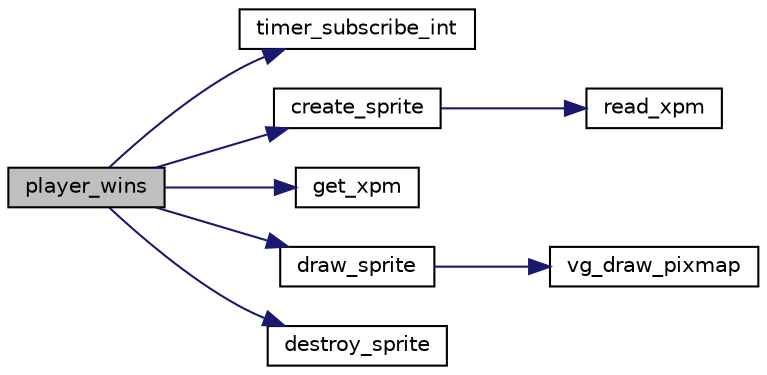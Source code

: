 digraph "player_wins"
{
  edge [fontname="Helvetica",fontsize="10",labelfontname="Helvetica",labelfontsize="10"];
  node [fontname="Helvetica",fontsize="10",shape=record];
  rankdir="LR";
  Node1 [label="player_wins",height=0.2,width=0.4,color="black", fillcolor="grey75", style="filled", fontcolor="black"];
  Node1 -> Node2 [color="midnightblue",fontsize="10",style="solid",fontname="Helvetica"];
  Node2 [label="timer_subscribe_int",height=0.2,width=0.4,color="black", fillcolor="white", style="filled",URL="$timer_8c.html#a915070da84f7a3baa2e0fe634cb4bcd8",tooltip="Subscribes and enables Timer 0 interrupts. "];
  Node1 -> Node3 [color="midnightblue",fontsize="10",style="solid",fontname="Helvetica"];
  Node3 [label="create_sprite",height=0.2,width=0.4,color="black", fillcolor="white", style="filled",URL="$sprite_8c.html#a585fbaeb1d5f34bb4e1393e7e99697dd",tooltip="Creates a sprite. "];
  Node3 -> Node4 [color="midnightblue",fontsize="10",style="solid",fontname="Helvetica"];
  Node4 [label="read_xpm",height=0.2,width=0.4,color="black", fillcolor="white", style="filled",URL="$xpm_8c.html#a05b2c5e4dbcaffa701703b50a2111783"];
  Node1 -> Node5 [color="midnightblue",fontsize="10",style="solid",fontname="Helvetica"];
  Node5 [label="get_xpm",height=0.2,width=0.4,color="black", fillcolor="white", style="filled",URL="$xpm_8c.html#a49aa32a94f19bdfe39a1c160ac741990",tooltip="Returns the desired xpm. "];
  Node1 -> Node6 [color="midnightblue",fontsize="10",style="solid",fontname="Helvetica"];
  Node6 [label="draw_sprite",height=0.2,width=0.4,color="black", fillcolor="white", style="filled",URL="$sprite_8c.html#a65b342bdee0447b4d253a3fcfc95d78b",tooltip="Draws a sprite. "];
  Node6 -> Node7 [color="midnightblue",fontsize="10",style="solid",fontname="Helvetica"];
  Node7 [label="vg_draw_pixmap",height=0.2,width=0.4,color="black", fillcolor="white", style="filled",URL="$video__gr_8c.html#a8d61f47c55916ab299a43f7fd799d04d",tooltip="Draws a pixmap on the given buffer. "];
  Node1 -> Node8 [color="midnightblue",fontsize="10",style="solid",fontname="Helvetica"];
  Node8 [label="destroy_sprite",height=0.2,width=0.4,color="black", fillcolor="white", style="filled",URL="$sprite_8c.html#af16c6befaac9ffb673b9e3c798d542ed",tooltip="Frees the memory occupied by the sprite. "];
}
